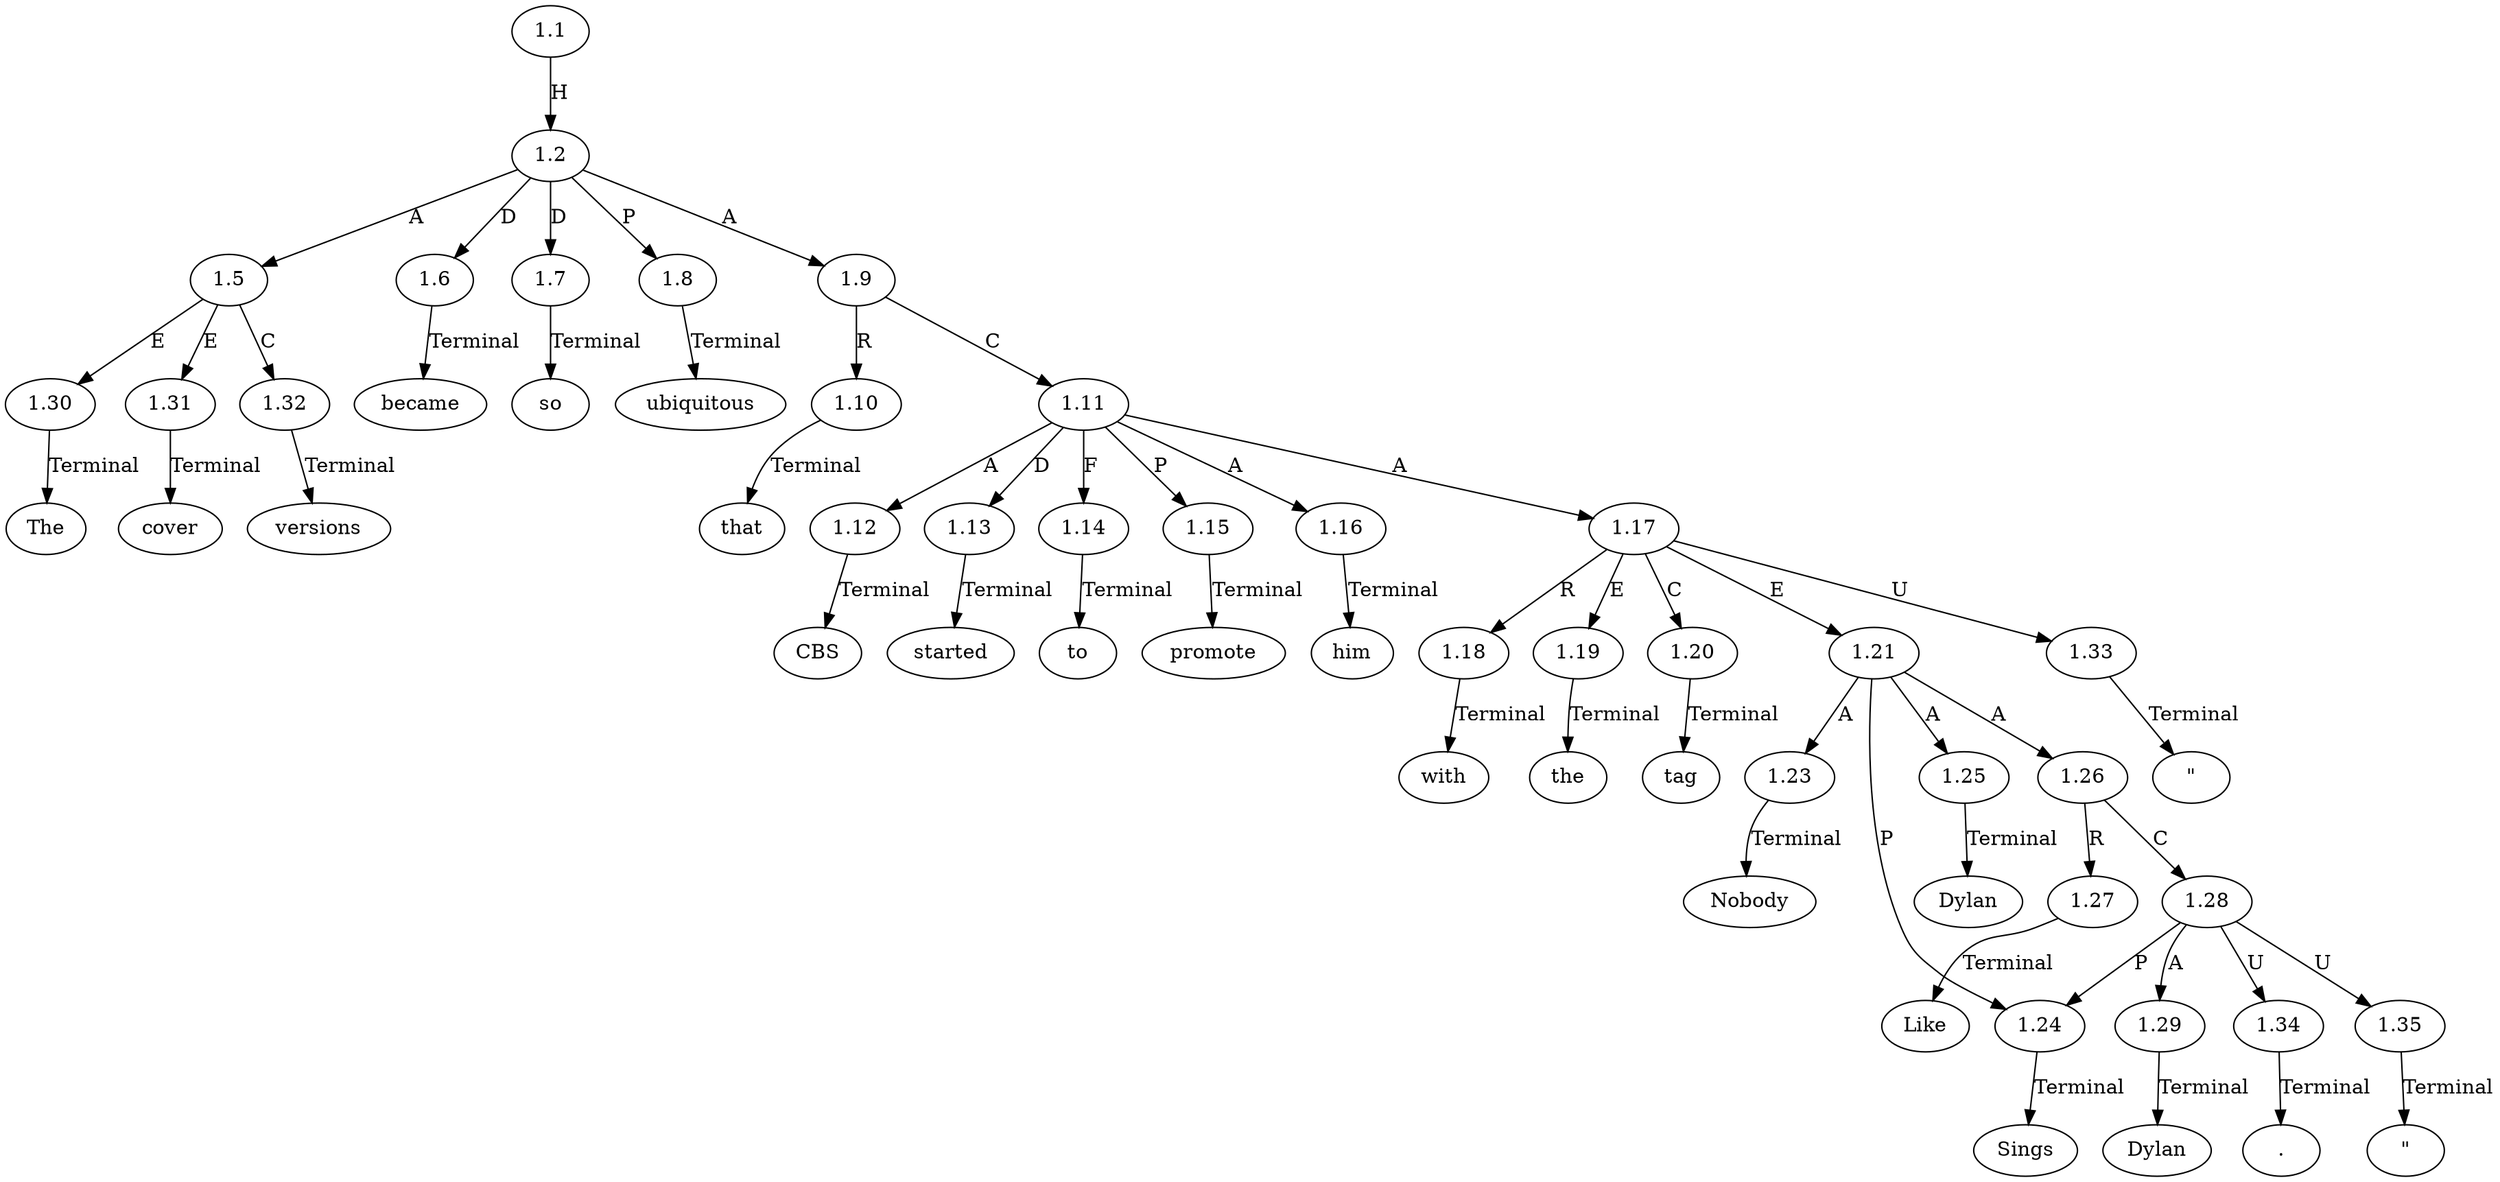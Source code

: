 // Graph
digraph {
	0.1 [label=The ordering=out]
	0.10 [label=to ordering=out]
	0.11 [label=promote ordering=out]
	0.12 [label=him ordering=out]
	0.13 [label=with ordering=out]
	0.14 [label=the ordering=out]
	0.15 [label=tag ordering=out]
	0.16 [label="\"" ordering=out]
	0.17 [label=Nobody ordering=out]
	0.18 [label=Sings ordering=out]
	0.19 [label=Dylan ordering=out]
	0.2 [label=cover ordering=out]
	0.20 [label=Like ordering=out]
	0.21 [label=Dylan ordering=out]
	0.22 [label="." ordering=out]
	0.23 [label="\"" ordering=out]
	0.3 [label=versions ordering=out]
	0.4 [label=became ordering=out]
	0.5 [label=so ordering=out]
	0.6 [label=ubiquitous ordering=out]
	0.7 [label=that ordering=out]
	0.8 [label=CBS ordering=out]
	0.9 [label=started ordering=out]
	1.1 [label=1.1 ordering=out]
	1.2 [label=1.2 ordering=out]
	1.5 [label=1.5 ordering=out]
	1.6 [label=1.6 ordering=out]
	1.7 [label=1.7 ordering=out]
	1.8 [label=1.8 ordering=out]
	1.9 [label=1.9 ordering=out]
	1.10 [label=1.10 ordering=out]
	1.11 [label=1.11 ordering=out]
	1.12 [label=1.12 ordering=out]
	1.13 [label=1.13 ordering=out]
	1.14 [label=1.14 ordering=out]
	1.15 [label=1.15 ordering=out]
	1.16 [label=1.16 ordering=out]
	1.17 [label=1.17 ordering=out]
	1.18 [label=1.18 ordering=out]
	1.19 [label=1.19 ordering=out]
	1.20 [label=1.20 ordering=out]
	1.21 [label=1.21 ordering=out]
	1.23 [label=1.23 ordering=out]
	1.24 [label=1.24 ordering=out]
	1.25 [label=1.25 ordering=out]
	1.26 [label=1.26 ordering=out]
	1.27 [label=1.27 ordering=out]
	1.28 [label=1.28 ordering=out]
	1.29 [label=1.29 ordering=out]
	1.30 [label=1.30 ordering=out]
	1.31 [label=1.31 ordering=out]
	1.32 [label=1.32 ordering=out]
	1.33 [label=1.33 ordering=out]
	1.34 [label=1.34 ordering=out]
	1.35 [label=1.35 ordering=out]
	1.1 -> 1.2 [label=H ordering=out]
	1.2 -> 1.5 [label=A ordering=out]
	1.2 -> 1.6 [label=D ordering=out]
	1.2 -> 1.7 [label=D ordering=out]
	1.2 -> 1.8 [label=P ordering=out]
	1.2 -> 1.9 [label=A ordering=out]
	1.5 -> 1.30 [label=E ordering=out]
	1.5 -> 1.31 [label=E ordering=out]
	1.5 -> 1.32 [label=C ordering=out]
	1.6 -> 0.4 [label=Terminal ordering=out]
	1.7 -> 0.5 [label=Terminal ordering=out]
	1.8 -> 0.6 [label=Terminal ordering=out]
	1.9 -> 1.10 [label=R ordering=out]
	1.9 -> 1.11 [label=C ordering=out]
	1.10 -> 0.7 [label=Terminal ordering=out]
	1.11 -> 1.12 [label=A ordering=out]
	1.11 -> 1.13 [label=D ordering=out]
	1.11 -> 1.14 [label=F ordering=out]
	1.11 -> 1.15 [label=P ordering=out]
	1.11 -> 1.16 [label=A ordering=out]
	1.11 -> 1.17 [label=A ordering=out]
	1.12 -> 0.8 [label=Terminal ordering=out]
	1.13 -> 0.9 [label=Terminal ordering=out]
	1.14 -> 0.10 [label=Terminal ordering=out]
	1.15 -> 0.11 [label=Terminal ordering=out]
	1.16 -> 0.12 [label=Terminal ordering=out]
	1.17 -> 1.18 [label=R ordering=out]
	1.17 -> 1.19 [label=E ordering=out]
	1.17 -> 1.20 [label=C ordering=out]
	1.17 -> 1.21 [label=E ordering=out]
	1.17 -> 1.33 [label=U ordering=out]
	1.18 -> 0.13 [label=Terminal ordering=out]
	1.19 -> 0.14 [label=Terminal ordering=out]
	1.20 -> 0.15 [label=Terminal ordering=out]
	1.21 -> 1.23 [label=A ordering=out]
	1.21 -> 1.24 [label=P ordering=out]
	1.21 -> 1.25 [label=A ordering=out]
	1.21 -> 1.26 [label=A ordering=out]
	1.23 -> 0.17 [label=Terminal ordering=out]
	1.24 -> 0.18 [label=Terminal ordering=out]
	1.25 -> 0.19 [label=Terminal ordering=out]
	1.26 -> 1.27 [label=R ordering=out]
	1.26 -> 1.28 [label=C ordering=out]
	1.27 -> 0.20 [label=Terminal ordering=out]
	1.28 -> 1.24 [label=P ordering=out]
	1.28 -> 1.29 [label=A ordering=out]
	1.28 -> 1.34 [label=U ordering=out]
	1.28 -> 1.35 [label=U ordering=out]
	1.29 -> 0.21 [label=Terminal ordering=out]
	1.30 -> 0.1 [label=Terminal ordering=out]
	1.31 -> 0.2 [label=Terminal ordering=out]
	1.32 -> 0.3 [label=Terminal ordering=out]
	1.33 -> 0.16 [label=Terminal ordering=out]
	1.34 -> 0.22 [label=Terminal ordering=out]
	1.35 -> 0.23 [label=Terminal ordering=out]
}
